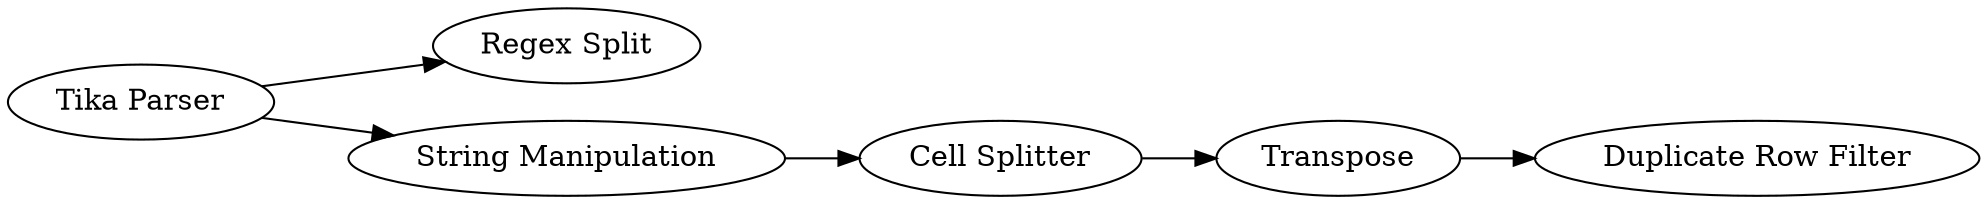 digraph {
	"-672128461023482320_19" [label="Regex Split"]
	"-672128461023482320_15" [label="Cell Splitter"]
	"-672128461023482320_10" [label="String Manipulation"]
	"-672128461023482320_16" [label=Transpose]
	"-672128461023482320_1" [label="Tika Parser"]
	"-672128461023482320_18" [label="Duplicate Row Filter"]
	"-672128461023482320_1" -> "-672128461023482320_10"
	"-672128461023482320_15" -> "-672128461023482320_16"
	"-672128461023482320_16" -> "-672128461023482320_18"
	"-672128461023482320_10" -> "-672128461023482320_15"
	"-672128461023482320_1" -> "-672128461023482320_19"
	rankdir=LR
}
